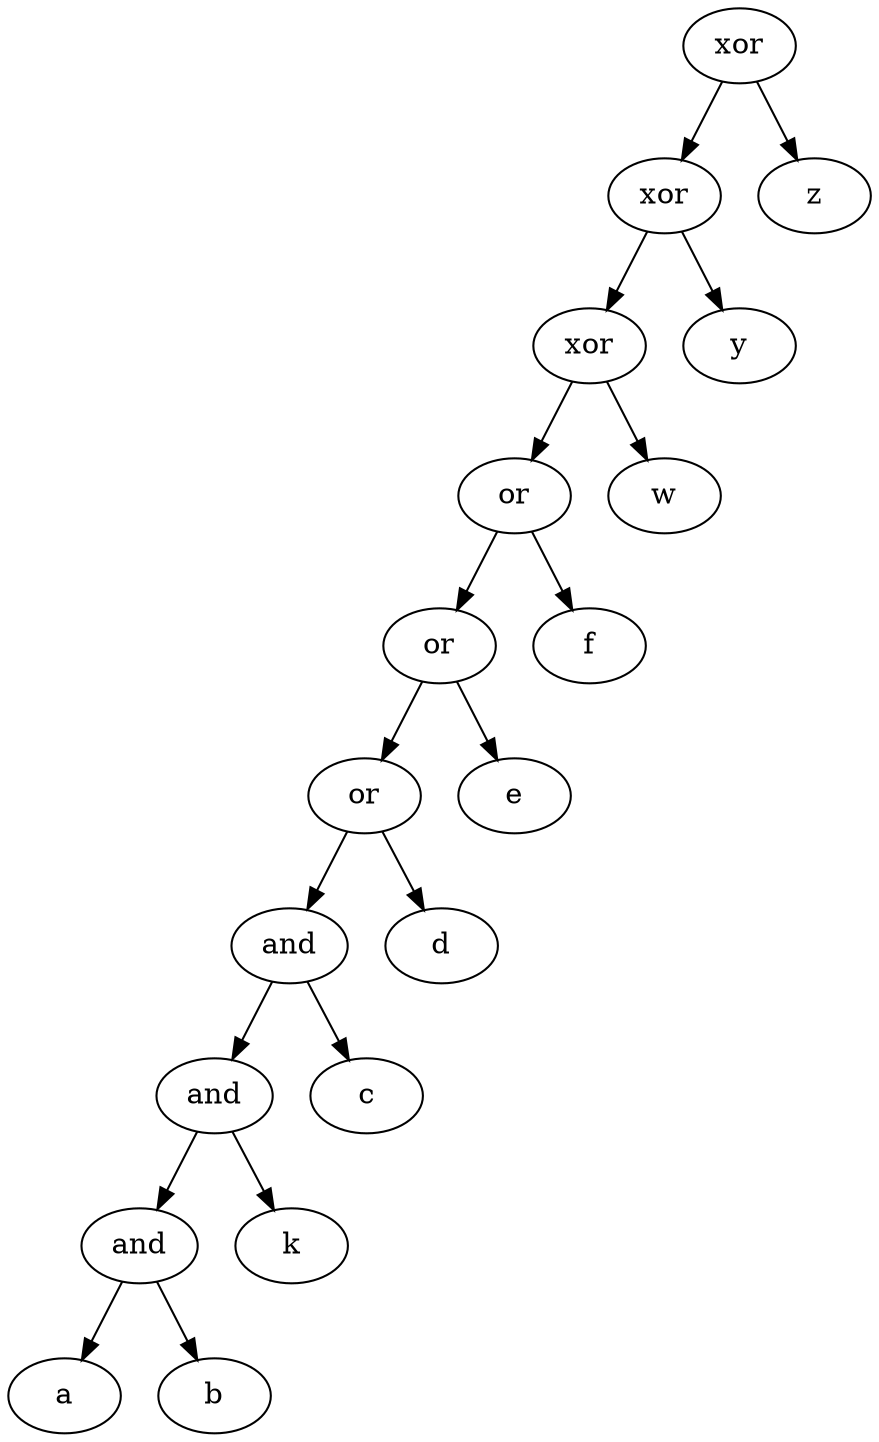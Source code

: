 digraph Tree {
0 [label="xor"];
1 [label="xor"];
0 -> {1};
2 [label="z"];
0 -> {2};
3 [label="xor"];
1 -> {3};
4 [label="y"];
1 -> {4};
5 [label="or"];
3 -> {5};
6 [label="w"];
3 -> {6};
7 [label="or"];
5 -> {7};
8 [label="f"];
5 -> {8};
9 [label="or"];
7 -> {9};
10 [label="e"];
7 -> {10};
11 [label="and"];
9 -> {11};
12 [label="d"];
9 -> {12};
13 [label="and"];
11 -> {13};
14 [label="c"];
11 -> {14};
15 [label="and"];
13 -> {15};
16 [label="k"];
13 -> {16};
17 [label="a"];
15 -> {17};
18 [label="b"];
15 -> {18};
}